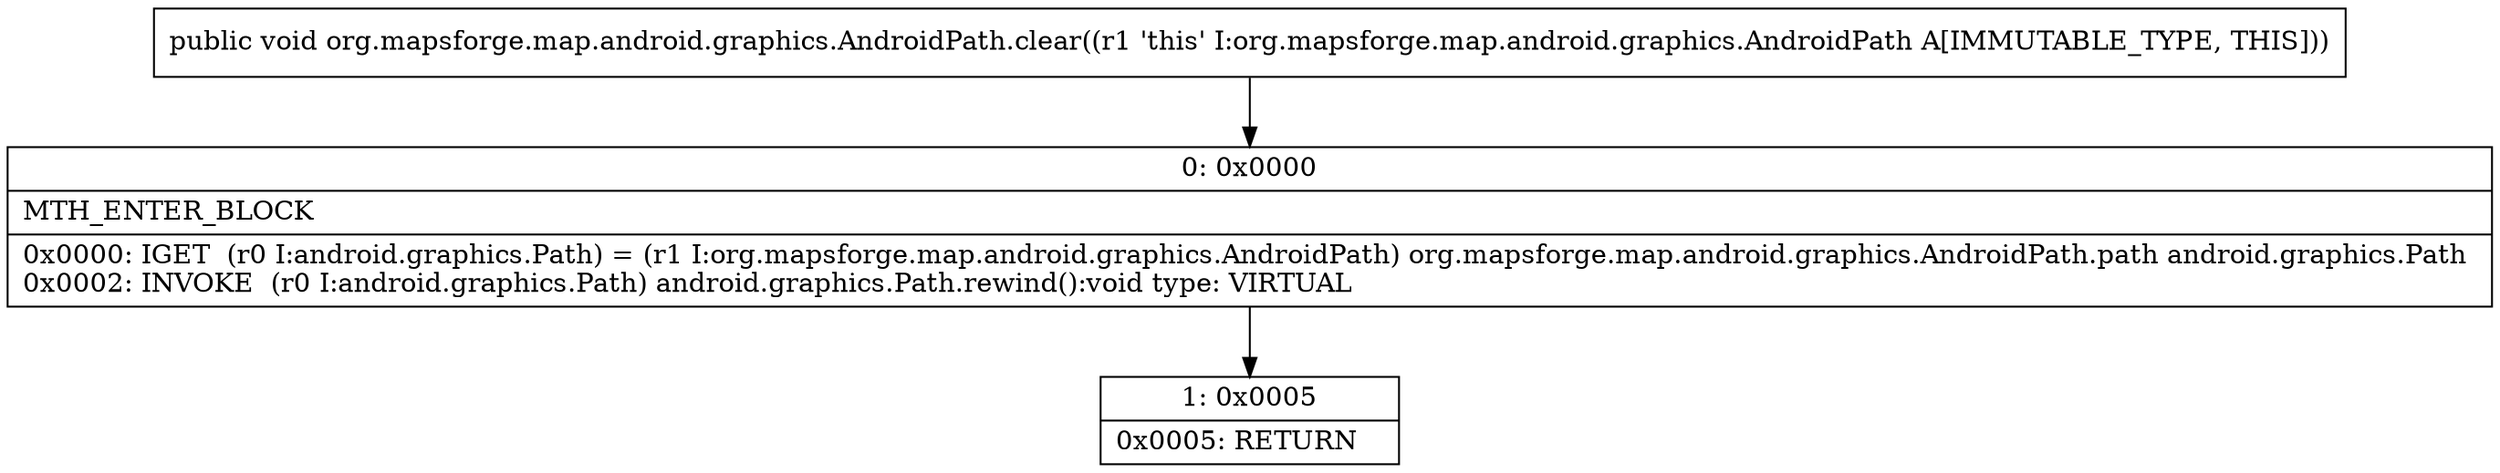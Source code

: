 digraph "CFG fororg.mapsforge.map.android.graphics.AndroidPath.clear()V" {
Node_0 [shape=record,label="{0\:\ 0x0000|MTH_ENTER_BLOCK\l|0x0000: IGET  (r0 I:android.graphics.Path) = (r1 I:org.mapsforge.map.android.graphics.AndroidPath) org.mapsforge.map.android.graphics.AndroidPath.path android.graphics.Path \l0x0002: INVOKE  (r0 I:android.graphics.Path) android.graphics.Path.rewind():void type: VIRTUAL \l}"];
Node_1 [shape=record,label="{1\:\ 0x0005|0x0005: RETURN   \l}"];
MethodNode[shape=record,label="{public void org.mapsforge.map.android.graphics.AndroidPath.clear((r1 'this' I:org.mapsforge.map.android.graphics.AndroidPath A[IMMUTABLE_TYPE, THIS])) }"];
MethodNode -> Node_0;
Node_0 -> Node_1;
}

